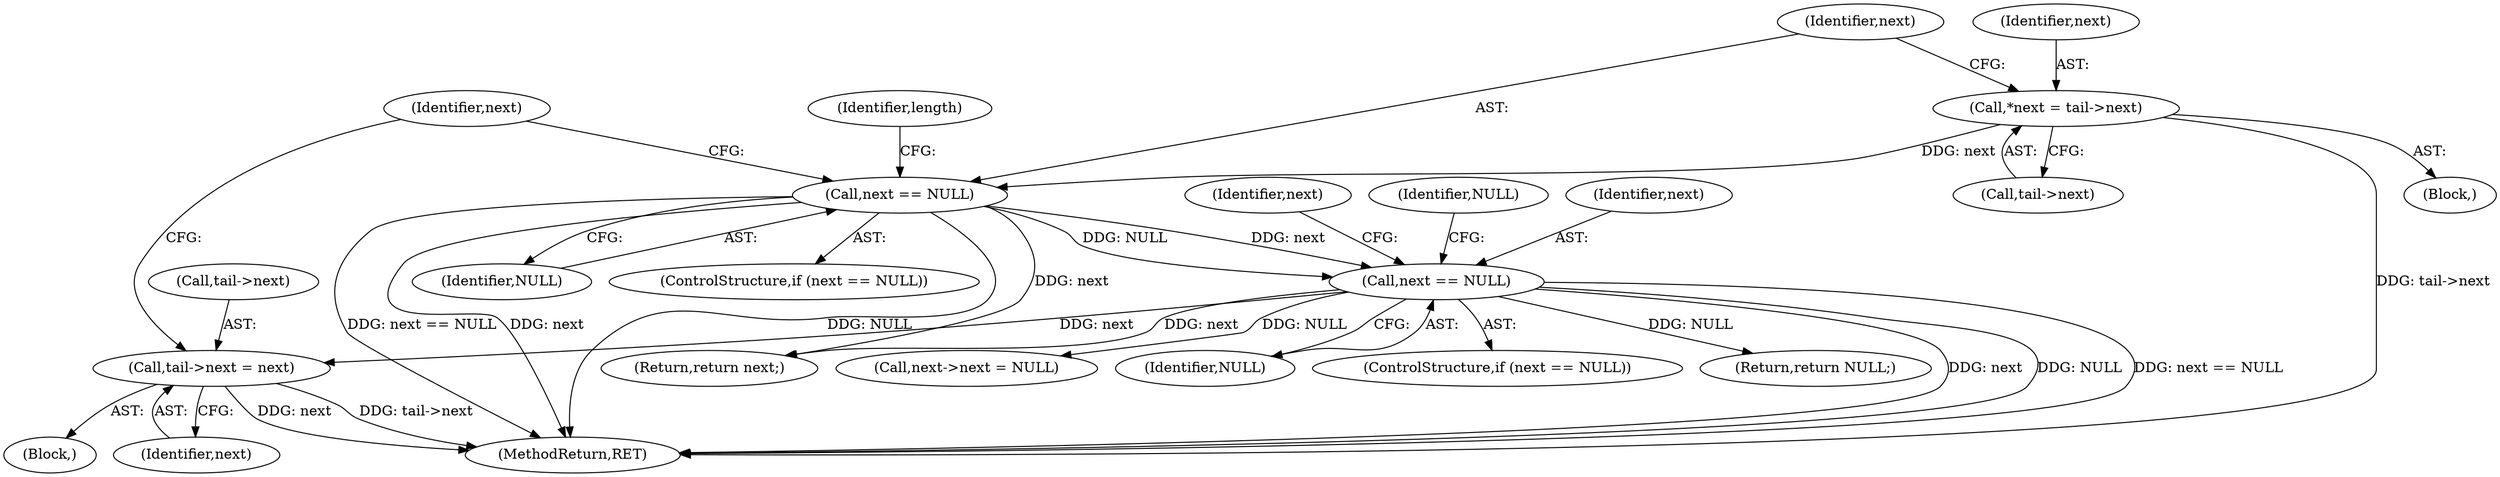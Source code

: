 digraph "0_Android_9d4853418ab2f754c2b63e091c29c5529b8b86ca_162@pointer" {
"1000156" [label="(Call,tail->next = next)"];
"1000141" [label="(Call,next == NULL)"];
"1000114" [label="(Call,next == NULL)"];
"1000108" [label="(Call,*next = tail->next)"];
"1000120" [label="(Identifier,length)"];
"1000109" [label="(Identifier,next)"];
"1000141" [label="(Call,next == NULL)"];
"1000162" [label="(Identifier,next)"];
"1000160" [label="(Identifier,next)"];
"1000146" [label="(Call,next->next = NULL)"];
"1000156" [label="(Call,tail->next = next)"];
"1000157" [label="(Call,tail->next)"];
"1000114" [label="(Call,next == NULL)"];
"1000163" [label="(MethodReturn,RET)"];
"1000161" [label="(Return,return next;)"];
"1000143" [label="(Identifier,NULL)"];
"1000115" [label="(Identifier,next)"];
"1000148" [label="(Identifier,next)"];
"1000106" [label="(Block,)"];
"1000116" [label="(Identifier,NULL)"];
"1000113" [label="(ControlStructure,if (next == NULL))"];
"1000145" [label="(Identifier,NULL)"];
"1000140" [label="(ControlStructure,if (next == NULL))"];
"1000108" [label="(Call,*next = tail->next)"];
"1000142" [label="(Identifier,next)"];
"1000117" [label="(Block,)"];
"1000144" [label="(Return,return NULL;)"];
"1000110" [label="(Call,tail->next)"];
"1000156" -> "1000117"  [label="AST: "];
"1000156" -> "1000160"  [label="CFG: "];
"1000157" -> "1000156"  [label="AST: "];
"1000160" -> "1000156"  [label="AST: "];
"1000162" -> "1000156"  [label="CFG: "];
"1000156" -> "1000163"  [label="DDG: tail->next"];
"1000156" -> "1000163"  [label="DDG: next"];
"1000141" -> "1000156"  [label="DDG: next"];
"1000141" -> "1000140"  [label="AST: "];
"1000141" -> "1000143"  [label="CFG: "];
"1000142" -> "1000141"  [label="AST: "];
"1000143" -> "1000141"  [label="AST: "];
"1000145" -> "1000141"  [label="CFG: "];
"1000148" -> "1000141"  [label="CFG: "];
"1000141" -> "1000163"  [label="DDG: next"];
"1000141" -> "1000163"  [label="DDG: NULL"];
"1000141" -> "1000163"  [label="DDG: next == NULL"];
"1000114" -> "1000141"  [label="DDG: next"];
"1000114" -> "1000141"  [label="DDG: NULL"];
"1000141" -> "1000144"  [label="DDG: NULL"];
"1000141" -> "1000146"  [label="DDG: NULL"];
"1000141" -> "1000161"  [label="DDG: next"];
"1000114" -> "1000113"  [label="AST: "];
"1000114" -> "1000116"  [label="CFG: "];
"1000115" -> "1000114"  [label="AST: "];
"1000116" -> "1000114"  [label="AST: "];
"1000120" -> "1000114"  [label="CFG: "];
"1000162" -> "1000114"  [label="CFG: "];
"1000114" -> "1000163"  [label="DDG: next == NULL"];
"1000114" -> "1000163"  [label="DDG: next"];
"1000114" -> "1000163"  [label="DDG: NULL"];
"1000108" -> "1000114"  [label="DDG: next"];
"1000114" -> "1000161"  [label="DDG: next"];
"1000108" -> "1000106"  [label="AST: "];
"1000108" -> "1000110"  [label="CFG: "];
"1000109" -> "1000108"  [label="AST: "];
"1000110" -> "1000108"  [label="AST: "];
"1000115" -> "1000108"  [label="CFG: "];
"1000108" -> "1000163"  [label="DDG: tail->next"];
}
